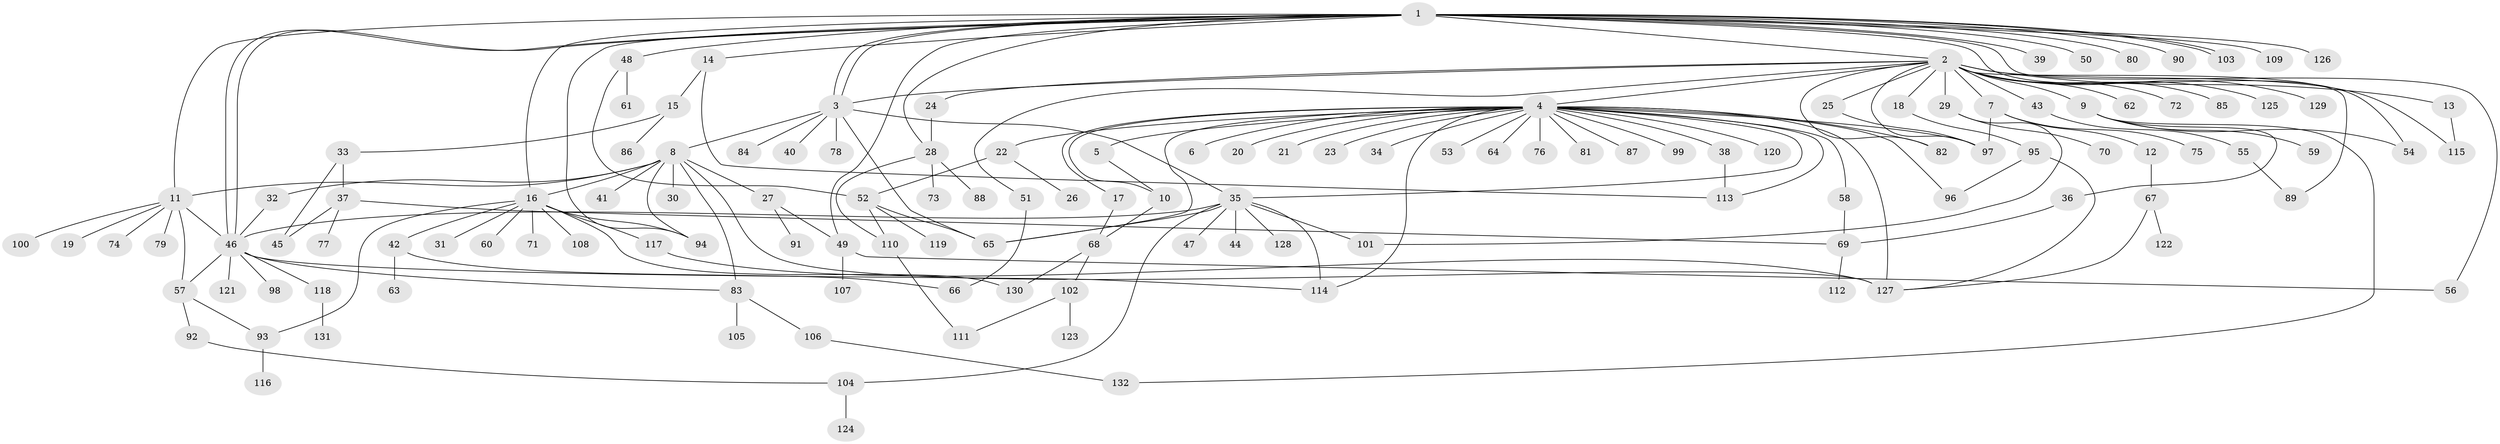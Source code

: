 // Generated by graph-tools (version 1.1) at 2025/11/02/27/25 16:11:14]
// undirected, 132 vertices, 181 edges
graph export_dot {
graph [start="1"]
  node [color=gray90,style=filled];
  1;
  2;
  3;
  4;
  5;
  6;
  7;
  8;
  9;
  10;
  11;
  12;
  13;
  14;
  15;
  16;
  17;
  18;
  19;
  20;
  21;
  22;
  23;
  24;
  25;
  26;
  27;
  28;
  29;
  30;
  31;
  32;
  33;
  34;
  35;
  36;
  37;
  38;
  39;
  40;
  41;
  42;
  43;
  44;
  45;
  46;
  47;
  48;
  49;
  50;
  51;
  52;
  53;
  54;
  55;
  56;
  57;
  58;
  59;
  60;
  61;
  62;
  63;
  64;
  65;
  66;
  67;
  68;
  69;
  70;
  71;
  72;
  73;
  74;
  75;
  76;
  77;
  78;
  79;
  80;
  81;
  82;
  83;
  84;
  85;
  86;
  87;
  88;
  89;
  90;
  91;
  92;
  93;
  94;
  95;
  96;
  97;
  98;
  99;
  100;
  101;
  102;
  103;
  104;
  105;
  106;
  107;
  108;
  109;
  110;
  111;
  112;
  113;
  114;
  115;
  116;
  117;
  118;
  119;
  120;
  121;
  122;
  123;
  124;
  125;
  126;
  127;
  128;
  129;
  130;
  131;
  132;
  1 -- 2;
  1 -- 3;
  1 -- 3;
  1 -- 11;
  1 -- 14;
  1 -- 16;
  1 -- 28;
  1 -- 39;
  1 -- 46;
  1 -- 46;
  1 -- 48;
  1 -- 49;
  1 -- 50;
  1 -- 54;
  1 -- 56;
  1 -- 80;
  1 -- 90;
  1 -- 94;
  1 -- 103;
  1 -- 103;
  1 -- 109;
  1 -- 126;
  2 -- 3;
  2 -- 4;
  2 -- 7;
  2 -- 9;
  2 -- 13;
  2 -- 18;
  2 -- 24;
  2 -- 25;
  2 -- 29;
  2 -- 43;
  2 -- 51;
  2 -- 62;
  2 -- 72;
  2 -- 82;
  2 -- 85;
  2 -- 89;
  2 -- 97;
  2 -- 115;
  2 -- 125;
  2 -- 129;
  3 -- 8;
  3 -- 35;
  3 -- 40;
  3 -- 65;
  3 -- 78;
  3 -- 84;
  4 -- 5;
  4 -- 6;
  4 -- 10;
  4 -- 17;
  4 -- 20;
  4 -- 21;
  4 -- 22;
  4 -- 23;
  4 -- 34;
  4 -- 35;
  4 -- 38;
  4 -- 53;
  4 -- 58;
  4 -- 64;
  4 -- 65;
  4 -- 76;
  4 -- 81;
  4 -- 82;
  4 -- 87;
  4 -- 96;
  4 -- 97;
  4 -- 99;
  4 -- 113;
  4 -- 114;
  4 -- 120;
  4 -- 127;
  5 -- 10;
  7 -- 12;
  7 -- 75;
  7 -- 97;
  8 -- 11;
  8 -- 16;
  8 -- 27;
  8 -- 30;
  8 -- 32;
  8 -- 41;
  8 -- 83;
  8 -- 94;
  8 -- 127;
  9 -- 36;
  9 -- 54;
  9 -- 59;
  9 -- 132;
  10 -- 68;
  11 -- 19;
  11 -- 46;
  11 -- 57;
  11 -- 74;
  11 -- 79;
  11 -- 100;
  12 -- 67;
  13 -- 115;
  14 -- 15;
  14 -- 113;
  15 -- 33;
  15 -- 86;
  16 -- 31;
  16 -- 42;
  16 -- 60;
  16 -- 71;
  16 -- 93;
  16 -- 94;
  16 -- 108;
  16 -- 117;
  16 -- 130;
  17 -- 68;
  18 -- 95;
  22 -- 26;
  22 -- 52;
  24 -- 28;
  25 -- 97;
  27 -- 49;
  27 -- 91;
  28 -- 73;
  28 -- 88;
  28 -- 110;
  29 -- 70;
  29 -- 101;
  32 -- 46;
  33 -- 37;
  33 -- 45;
  35 -- 44;
  35 -- 46;
  35 -- 47;
  35 -- 65;
  35 -- 101;
  35 -- 104;
  35 -- 114;
  35 -- 128;
  36 -- 69;
  37 -- 45;
  37 -- 69;
  37 -- 77;
  38 -- 113;
  42 -- 63;
  42 -- 66;
  43 -- 55;
  46 -- 57;
  46 -- 83;
  46 -- 98;
  46 -- 114;
  46 -- 118;
  46 -- 121;
  48 -- 52;
  48 -- 61;
  49 -- 56;
  49 -- 107;
  51 -- 66;
  52 -- 65;
  52 -- 110;
  52 -- 119;
  55 -- 89;
  57 -- 92;
  57 -- 93;
  58 -- 69;
  67 -- 122;
  67 -- 127;
  68 -- 102;
  68 -- 130;
  69 -- 112;
  83 -- 105;
  83 -- 106;
  92 -- 104;
  93 -- 116;
  95 -- 96;
  95 -- 127;
  102 -- 111;
  102 -- 123;
  104 -- 124;
  106 -- 132;
  110 -- 111;
  117 -- 127;
  118 -- 131;
}
